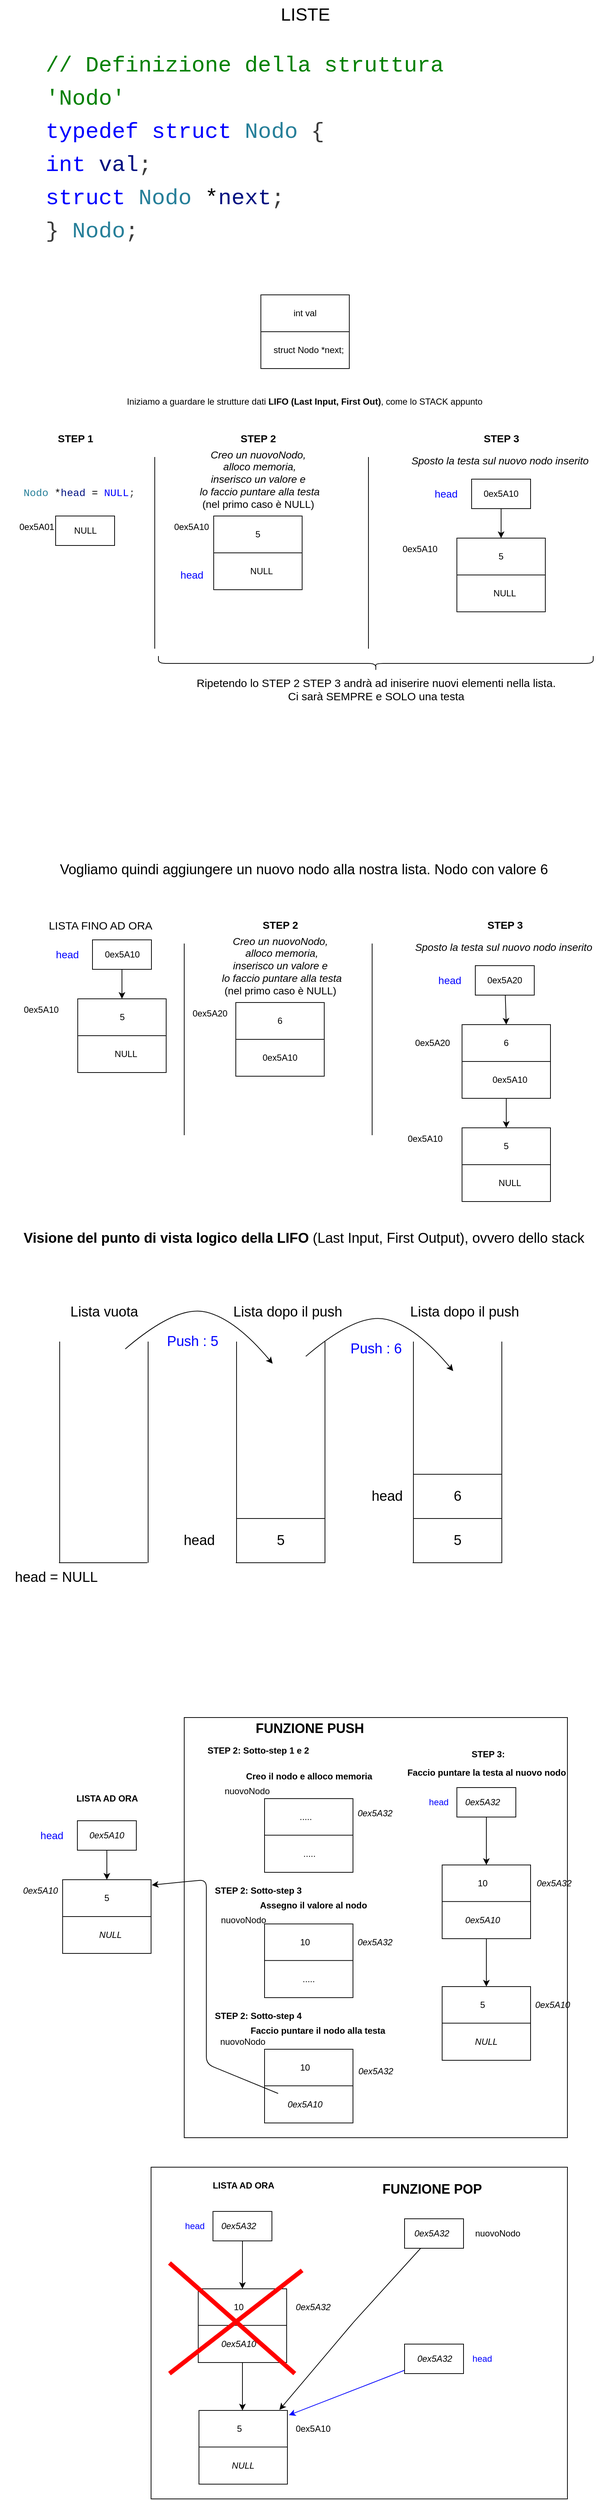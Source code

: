 <mxfile>
    <diagram id="H6C_79Aj0Z5IrLVtO1TP" name="Pagina-1">
        <mxGraphModel dx="1087" dy="769" grid="1" gridSize="10" guides="1" tooltips="1" connect="1" arrows="1" fold="1" page="1" pageScale="1" pageWidth="827" pageHeight="1169" math="0" shadow="0">
            <root>
                <mxCell id="0"/>
                <mxCell id="1" parent="0"/>
                <mxCell id="273" value="" style="rounded=0;whiteSpace=wrap;html=1;" vertex="1" parent="1">
                    <mxGeometry x="205" y="2980" width="565" height="450" as="geometry"/>
                </mxCell>
                <mxCell id="237" value="" style="rounded=0;whiteSpace=wrap;html=1;" vertex="1" parent="1">
                    <mxGeometry x="250" y="2370" width="520" height="570" as="geometry"/>
                </mxCell>
                <mxCell id="198" value="" style="group" vertex="1" connectable="0" parent="1">
                    <mxGeometry x="359" y="2480" width="120" height="100" as="geometry"/>
                </mxCell>
                <mxCell id="191" value="" style="rounded=0;whiteSpace=wrap;html=1;" vertex="1" parent="198">
                    <mxGeometry width="120" height="100" as="geometry"/>
                </mxCell>
                <mxCell id="192" value="" style="endArrow=none;html=1;exitX=0;exitY=0.5;exitDx=0;exitDy=0;entryX=1;entryY=0.5;entryDx=0;entryDy=0;" edge="1" parent="198">
                    <mxGeometry width="50" height="50" relative="1" as="geometry">
                        <mxPoint y="49.6" as="sourcePoint"/>
                        <mxPoint x="120" y="49.6" as="targetPoint"/>
                    </mxGeometry>
                </mxCell>
                <mxCell id="164" style="edgeStyle=none;html=1;entryX=0.5;entryY=0;entryDx=0;entryDy=0;" edge="1" parent="1" source="114" target="80">
                    <mxGeometry relative="1" as="geometry"/>
                </mxCell>
                <mxCell id="114" value="" style="rounded=0;whiteSpace=wrap;html=1;" parent="1" vertex="1">
                    <mxGeometry x="125.5" y="1315" width="80" height="40" as="geometry"/>
                </mxCell>
                <mxCell id="2" value="LISTE" style="text;html=1;align=center;verticalAlign=middle;resizable=0;points=[];autosize=1;strokeColor=none;fillColor=none;fontSize=24;" parent="1" vertex="1">
                    <mxGeometry x="369" y="40" width="90" height="40" as="geometry"/>
                </mxCell>
                <mxCell id="3" value="&lt;meta charset=&quot;utf-8&quot;&gt;&lt;div style=&quot;color: rgb(59, 59, 59); background-color: rgb(255, 255, 255); font-family: Menlo, Monaco, &amp;quot;Courier New&amp;quot;, monospace; font-weight: normal; font-size: 30px; line-height: 45px;&quot;&gt;&lt;div&gt;&lt;span style=&quot;color: #008000;&quot;&gt;// Definizione della struttura 'Nodo'&lt;/span&gt;&lt;/div&gt;&lt;div&gt;&lt;span style=&quot;color: #0000ff;&quot;&gt;typedef&lt;/span&gt;&lt;span style=&quot;color: #3b3b3b;&quot;&gt; &lt;/span&gt;&lt;span style=&quot;color: #0000ff;&quot;&gt;struct&lt;/span&gt;&lt;span style=&quot;color: #3b3b3b;&quot;&gt; &lt;/span&gt;&lt;span style=&quot;color: #267f99;&quot;&gt;Nodo&lt;/span&gt;&lt;span style=&quot;color: #3b3b3b;&quot;&gt; {&lt;/span&gt;&lt;/div&gt;&lt;div&gt;&lt;span style=&quot;color: #3b3b3b;&quot;&gt;    &lt;/span&gt;&lt;span style=&quot;color: #0000ff;&quot;&gt;int&lt;/span&gt;&lt;span style=&quot;color: #3b3b3b;&quot;&gt; &lt;/span&gt;&lt;span style=&quot;color: #001080;&quot;&gt;val&lt;/span&gt;&lt;span style=&quot;color: #3b3b3b;&quot;&gt;;&lt;/span&gt;&lt;/div&gt;&lt;div&gt;&lt;span style=&quot;color: #3b3b3b;&quot;&gt;    &lt;/span&gt;&lt;span style=&quot;color: #0000ff;&quot;&gt;struct&lt;/span&gt;&lt;span style=&quot;color: #3b3b3b;&quot;&gt; &lt;/span&gt;&lt;span style=&quot;color: #267f99;&quot;&gt;Nodo&lt;/span&gt;&lt;span style=&quot;color: #3b3b3b;&quot;&gt; &lt;/span&gt;&lt;span style=&quot;color: #000000;&quot;&gt;*&lt;/span&gt;&lt;span style=&quot;color: #001080;&quot;&gt;next&lt;/span&gt;&lt;span style=&quot;color: #3b3b3b;&quot;&gt;;&lt;/span&gt;&lt;/div&gt;&lt;div&gt;&lt;span style=&quot;color: #3b3b3b;&quot;&gt;} &lt;/span&gt;&lt;span style=&quot;color: #267f99;&quot;&gt;Nodo&lt;/span&gt;&lt;span style=&quot;color: #3b3b3b;&quot;&gt;;&lt;/span&gt;&lt;/div&gt;&lt;/div&gt;" style="text;whiteSpace=wrap;html=1;" parent="1" vertex="1">
                    <mxGeometry x="60" y="100" width="560" height="290" as="geometry"/>
                </mxCell>
                <mxCell id="6" value="" style="group" parent="1" vertex="1" connectable="0">
                    <mxGeometry x="354" y="440" width="130" height="100" as="geometry"/>
                </mxCell>
                <mxCell id="4" value="" style="rounded=0;whiteSpace=wrap;html=1;" parent="6" vertex="1">
                    <mxGeometry width="120" height="100" as="geometry"/>
                </mxCell>
                <mxCell id="5" value="" style="endArrow=none;html=1;exitX=0;exitY=0.5;exitDx=0;exitDy=0;entryX=1;entryY=0.5;entryDx=0;entryDy=0;" parent="6" source="4" target="4" edge="1">
                    <mxGeometry width="50" height="50" relative="1" as="geometry">
                        <mxPoint x="36" y="70" as="sourcePoint"/>
                        <mxPoint x="86" y="20" as="targetPoint"/>
                    </mxGeometry>
                </mxCell>
                <mxCell id="7" value="int val" style="text;html=1;strokeColor=none;fillColor=none;align=center;verticalAlign=middle;whiteSpace=wrap;rounded=0;" parent="6" vertex="1">
                    <mxGeometry x="30" y="10" width="60" height="30" as="geometry"/>
                </mxCell>
                <mxCell id="8" value="struct Nodo *next;" style="text;html=1;strokeColor=none;fillColor=none;align=center;verticalAlign=middle;whiteSpace=wrap;rounded=0;" parent="6" vertex="1">
                    <mxGeometry x="15" y="60" width="100" height="30" as="geometry"/>
                </mxCell>
                <mxCell id="9" value="Iniziamo a guardare le strutture dati &lt;b&gt;LIFO (Last Input, First Out)&lt;/b&gt;, come lo STACK appunto" style="text;html=1;strokeColor=none;fillColor=none;align=center;verticalAlign=middle;whiteSpace=wrap;rounded=0;" parent="1" vertex="1">
                    <mxGeometry x="137" y="570" width="553.25" height="30" as="geometry"/>
                </mxCell>
                <mxCell id="10" value="NULL" style="rounded=0;whiteSpace=wrap;html=1;" parent="1" vertex="1">
                    <mxGeometry x="75.5" y="740" width="80" height="40" as="geometry"/>
                </mxCell>
                <mxCell id="11" value="&lt;meta charset=&quot;utf-8&quot; style=&quot;font-size: 14px;&quot;&gt;&lt;div style=&quot;color: rgb(59, 59, 59); background-color: rgb(255, 255, 255); font-family: Menlo, Monaco, &amp;quot;Courier New&amp;quot;, monospace; font-weight: normal; font-size: 14px; line-height: 45px;&quot;&gt;&lt;div style=&quot;font-size: 14px;&quot;&gt;&lt;span style=&quot;color: rgb(38, 127, 153); font-size: 14px;&quot;&gt;Nodo&lt;/span&gt;&lt;span style=&quot;color: rgb(59, 59, 59); font-size: 14px;&quot;&gt; &lt;/span&gt;&lt;span style=&quot;color: rgb(0, 0, 0); font-size: 14px;&quot;&gt;*&lt;/span&gt;&lt;span style=&quot;color: rgb(0, 16, 128); font-size: 14px;&quot;&gt;head&lt;/span&gt;&lt;span style=&quot;color: rgb(59, 59, 59); font-size: 14px;&quot;&gt; &lt;/span&gt;&lt;span style=&quot;color: rgb(0, 0, 0); font-size: 14px;&quot;&gt;=&lt;/span&gt;&lt;span style=&quot;color: rgb(59, 59, 59); font-size: 14px;&quot;&gt; &lt;/span&gt;&lt;span style=&quot;color: rgb(0, 0, 255); font-size: 14px;&quot;&gt;NULL&lt;/span&gt;&lt;span style=&quot;color: rgb(59, 59, 59); font-size: 14px;&quot;&gt;;&lt;/span&gt;&lt;/div&gt;&lt;/div&gt;" style="text;whiteSpace=wrap;html=1;fontSize=14;" parent="1" vertex="1">
                    <mxGeometry x="30" y="680" width="171" height="40" as="geometry"/>
                </mxCell>
                <mxCell id="13" value="" style="group" parent="1" vertex="1" connectable="0">
                    <mxGeometry x="290" y="740" width="130" height="100" as="geometry"/>
                </mxCell>
                <mxCell id="14" value="" style="rounded=0;whiteSpace=wrap;html=1;" parent="13" vertex="1">
                    <mxGeometry width="120" height="100" as="geometry"/>
                </mxCell>
                <mxCell id="15" value="" style="endArrow=none;html=1;exitX=0;exitY=0.5;exitDx=0;exitDy=0;entryX=1;entryY=0.5;entryDx=0;entryDy=0;" parent="13" source="14" target="14" edge="1">
                    <mxGeometry width="50" height="50" relative="1" as="geometry">
                        <mxPoint x="36" y="70" as="sourcePoint"/>
                        <mxPoint x="86" y="20" as="targetPoint"/>
                    </mxGeometry>
                </mxCell>
                <mxCell id="16" value="5" style="text;html=1;strokeColor=none;fillColor=none;align=center;verticalAlign=middle;whiteSpace=wrap;rounded=0;" parent="13" vertex="1">
                    <mxGeometry x="30" y="10" width="60" height="30" as="geometry"/>
                </mxCell>
                <mxCell id="18" value="NULL" style="text;html=1;strokeColor=none;fillColor=none;align=center;verticalAlign=middle;whiteSpace=wrap;rounded=0;" parent="13" vertex="1">
                    <mxGeometry x="15" y="60" width="100" height="30" as="geometry"/>
                </mxCell>
                <mxCell id="20" value="0ex5A01" style="text;html=1;strokeColor=none;fillColor=none;align=center;verticalAlign=middle;whiteSpace=wrap;rounded=0;" parent="1" vertex="1">
                    <mxGeometry y="740" width="100" height="30" as="geometry"/>
                </mxCell>
                <mxCell id="21" value="&lt;i&gt;Creo un nuovoNodo,&lt;br&gt;&amp;nbsp;alloco memoria, &lt;br&gt;inserisco un valore e&lt;br&gt;&amp;nbsp;lo faccio puntare alla testa &lt;/i&gt;&lt;br&gt;(nel primo caso è NULL)" style="text;html=1;align=center;verticalAlign=middle;resizable=0;points=[];autosize=1;strokeColor=none;fillColor=none;fontSize=14;" parent="1" vertex="1">
                    <mxGeometry x="255" y="640" width="190" height="100" as="geometry"/>
                </mxCell>
                <mxCell id="22" value="head" style="text;html=1;align=center;verticalAlign=middle;resizable=0;points=[];autosize=1;strokeColor=none;fillColor=none;fontSize=14;fontColor=#0000FF;" parent="1" vertex="1">
                    <mxGeometry x="235" y="805" width="50" height="30" as="geometry"/>
                </mxCell>
                <mxCell id="24" value="" style="endArrow=none;html=1;fontSize=14;" parent="1" edge="1">
                    <mxGeometry width="50" height="50" relative="1" as="geometry">
                        <mxPoint x="210" y="920" as="sourcePoint"/>
                        <mxPoint x="210" y="660" as="targetPoint"/>
                    </mxGeometry>
                </mxCell>
                <mxCell id="25" value="" style="endArrow=none;html=1;fontSize=14;" parent="1" edge="1">
                    <mxGeometry width="50" height="50" relative="1" as="geometry">
                        <mxPoint x="500" y="920" as="sourcePoint"/>
                        <mxPoint x="500" y="660" as="targetPoint"/>
                    </mxGeometry>
                </mxCell>
                <mxCell id="42" value="" style="group" parent="1" vertex="1" connectable="0">
                    <mxGeometry x="620" y="770" width="130" height="100" as="geometry"/>
                </mxCell>
                <mxCell id="43" value="" style="rounded=0;whiteSpace=wrap;html=1;" parent="42" vertex="1">
                    <mxGeometry width="120" height="100" as="geometry"/>
                </mxCell>
                <mxCell id="44" value="" style="endArrow=none;html=1;exitX=0;exitY=0.5;exitDx=0;exitDy=0;entryX=1;entryY=0.5;entryDx=0;entryDy=0;" parent="42" source="43" target="43" edge="1">
                    <mxGeometry width="50" height="50" relative="1" as="geometry">
                        <mxPoint x="36" y="70" as="sourcePoint"/>
                        <mxPoint x="86" y="20" as="targetPoint"/>
                    </mxGeometry>
                </mxCell>
                <mxCell id="45" value="5" style="text;html=1;strokeColor=none;fillColor=none;align=center;verticalAlign=middle;whiteSpace=wrap;rounded=0;" parent="42" vertex="1">
                    <mxGeometry x="30" y="10" width="60" height="30" as="geometry"/>
                </mxCell>
                <mxCell id="46" value="NULL" style="text;html=1;strokeColor=none;fillColor=none;align=center;verticalAlign=middle;whiteSpace=wrap;rounded=0;" parent="42" vertex="1">
                    <mxGeometry x="15" y="60" width="100" height="30" as="geometry"/>
                </mxCell>
                <mxCell id="50" value="&lt;i&gt;Sposto la testa sul nuovo nodo inserito&amp;nbsp;&lt;/i&gt;" style="text;html=1;align=center;verticalAlign=middle;resizable=0;points=[];autosize=1;strokeColor=none;fillColor=none;fontSize=14;" parent="1" vertex="1">
                    <mxGeometry x="545" y="650" width="270" height="30" as="geometry"/>
                </mxCell>
                <mxCell id="57" value="" style="edgeStyle=none;html=1;fontSize=14;" parent="1" source="51" edge="1">
                    <mxGeometry relative="1" as="geometry">
                        <mxPoint x="680" y="770" as="targetPoint"/>
                    </mxGeometry>
                </mxCell>
                <mxCell id="51" value="" style="rounded=0;whiteSpace=wrap;html=1;" parent="1" vertex="1">
                    <mxGeometry x="640" y="690" width="80" height="40" as="geometry"/>
                </mxCell>
                <mxCell id="53" value="&lt;font color=&quot;#0000ff&quot;&gt;head&lt;/font&gt;" style="text;html=1;align=center;verticalAlign=middle;resizable=0;points=[];autosize=1;strokeColor=none;fillColor=none;fontSize=14;" parent="1" vertex="1">
                    <mxGeometry x="580" y="695" width="50" height="30" as="geometry"/>
                </mxCell>
                <mxCell id="54" value="0ex5A10" style="text;html=1;strokeColor=none;fillColor=none;align=center;verticalAlign=middle;whiteSpace=wrap;rounded=0;" parent="1" vertex="1">
                    <mxGeometry x="210" y="740" width="100" height="30" as="geometry"/>
                </mxCell>
                <mxCell id="55" value="0ex5A10" style="text;html=1;strokeColor=none;fillColor=none;align=center;verticalAlign=middle;whiteSpace=wrap;rounded=0;" parent="1" vertex="1">
                    <mxGeometry x="520" y="770" width="100" height="30" as="geometry"/>
                </mxCell>
                <mxCell id="56" value="0ex5A10" style="text;html=1;strokeColor=none;fillColor=none;align=center;verticalAlign=middle;whiteSpace=wrap;rounded=0;" parent="1" vertex="1">
                    <mxGeometry x="630" y="695" width="100" height="30" as="geometry"/>
                </mxCell>
                <mxCell id="58" value="STEP 1" style="text;html=1;align=center;verticalAlign=middle;resizable=0;points=[];autosize=1;strokeColor=none;fillColor=none;fontSize=14;fontStyle=1" parent="1" vertex="1">
                    <mxGeometry x="67" y="620" width="70" height="30" as="geometry"/>
                </mxCell>
                <mxCell id="59" value="STEP 2" style="text;html=1;align=center;verticalAlign=middle;resizable=0;points=[];autosize=1;strokeColor=none;fillColor=none;fontSize=14;fontStyle=1" parent="1" vertex="1">
                    <mxGeometry x="315" y="620" width="70" height="30" as="geometry"/>
                </mxCell>
                <mxCell id="60" value="STEP 3" style="text;html=1;align=center;verticalAlign=middle;resizable=0;points=[];autosize=1;strokeColor=none;fillColor=none;fontSize=14;fontStyle=1" parent="1" vertex="1">
                    <mxGeometry x="645" y="620" width="70" height="30" as="geometry"/>
                </mxCell>
                <mxCell id="66" value="" style="shape=curlyBracket;whiteSpace=wrap;html=1;rounded=1;labelPosition=left;verticalLabelPosition=middle;align=right;verticalAlign=middle;rotation=-90;" parent="1" vertex="1">
                    <mxGeometry x="500" y="645" width="20" height="590" as="geometry"/>
                </mxCell>
                <mxCell id="67" value="Ripetendo lo STEP 2 STEP 3 andrà ad iniserire nuovi elementi nella lista.&lt;br style=&quot;font-size: 15px;&quot;&gt;Ci sarà SEMPRE e SOLO una testa" style="text;html=1;align=center;verticalAlign=middle;resizable=0;points=[];autosize=1;strokeColor=none;fillColor=none;fontSize=15;" parent="1" vertex="1">
                    <mxGeometry x="255" y="950" width="510" height="50" as="geometry"/>
                </mxCell>
                <mxCell id="74" value="Vogliamo quindi aggiungere un nuovo nodo alla nostra lista. Nodo con valore 6" style="text;html=1;align=center;verticalAlign=middle;resizable=0;points=[];autosize=1;strokeColor=none;fillColor=none;fontSize=19;" parent="1" vertex="1">
                    <mxGeometry x="67" y="1200" width="690" height="40" as="geometry"/>
                </mxCell>
                <mxCell id="79" value="" style="group" parent="1" vertex="1" connectable="0">
                    <mxGeometry x="140" y="1395" width="130" height="100" as="geometry"/>
                </mxCell>
                <mxCell id="80" value="" style="rounded=0;whiteSpace=wrap;html=1;" parent="79" vertex="1">
                    <mxGeometry x="-34.5" width="120" height="100" as="geometry"/>
                </mxCell>
                <mxCell id="81" value="" style="endArrow=none;html=1;exitX=0;exitY=0.5;exitDx=0;exitDy=0;entryX=1;entryY=0.5;entryDx=0;entryDy=0;" parent="79" source="80" target="80" edge="1">
                    <mxGeometry width="50" height="50" relative="1" as="geometry">
                        <mxPoint x="1.5" y="70" as="sourcePoint"/>
                        <mxPoint x="51.5" y="20" as="targetPoint"/>
                    </mxGeometry>
                </mxCell>
                <mxCell id="82" value="5" style="text;html=1;strokeColor=none;fillColor=none;align=center;verticalAlign=middle;whiteSpace=wrap;rounded=0;" parent="79" vertex="1">
                    <mxGeometry x="-4.5" y="10" width="60" height="30" as="geometry"/>
                </mxCell>
                <mxCell id="83" value="NULL" style="text;html=1;strokeColor=none;fillColor=none;align=center;verticalAlign=middle;whiteSpace=wrap;rounded=0;" parent="79" vertex="1">
                    <mxGeometry x="-19.5" y="60" width="100" height="30" as="geometry"/>
                </mxCell>
                <mxCell id="84" value="&lt;font color=&quot;#0000ff&quot;&gt;head&lt;/font&gt;" style="text;html=1;align=center;verticalAlign=middle;resizable=0;points=[];autosize=1;strokeColor=none;fillColor=none;fontSize=14;" parent="1" vertex="1">
                    <mxGeometry x="65.5" y="1320" width="50" height="30" as="geometry"/>
                </mxCell>
                <mxCell id="85" value="0ex5A10" style="text;html=1;strokeColor=none;fillColor=none;align=center;verticalAlign=middle;whiteSpace=wrap;rounded=0;" parent="1" vertex="1">
                    <mxGeometry x="5.5" y="1395" width="100" height="30" as="geometry"/>
                </mxCell>
                <mxCell id="86" value="0ex5A10" style="text;html=1;strokeColor=none;fillColor=none;align=center;verticalAlign=middle;whiteSpace=wrap;rounded=0;" parent="1" vertex="1">
                    <mxGeometry x="115.5" y="1320" width="100" height="30" as="geometry"/>
                </mxCell>
                <mxCell id="87" value="LISTA FINO AD ORA" style="text;html=1;align=center;verticalAlign=middle;resizable=0;points=[];autosize=1;strokeColor=none;fillColor=none;fontSize=15;" parent="1" vertex="1">
                    <mxGeometry x="55.5" y="1280" width="160" height="30" as="geometry"/>
                </mxCell>
                <mxCell id="89" value="" style="group" parent="1" vertex="1" connectable="0">
                    <mxGeometry x="320" y="1400" width="130" height="100" as="geometry"/>
                </mxCell>
                <mxCell id="90" value="" style="rounded=0;whiteSpace=wrap;html=1;" parent="89" vertex="1">
                    <mxGeometry width="120" height="100" as="geometry"/>
                </mxCell>
                <mxCell id="91" value="" style="endArrow=none;html=1;exitX=0;exitY=0.5;exitDx=0;exitDy=0;entryX=1;entryY=0.5;entryDx=0;entryDy=0;" parent="89" source="90" target="90" edge="1">
                    <mxGeometry width="50" height="50" relative="1" as="geometry">
                        <mxPoint x="36" y="70" as="sourcePoint"/>
                        <mxPoint x="86" y="20" as="targetPoint"/>
                    </mxGeometry>
                </mxCell>
                <mxCell id="92" value="6" style="text;html=1;strokeColor=none;fillColor=none;align=center;verticalAlign=middle;whiteSpace=wrap;rounded=0;" parent="89" vertex="1">
                    <mxGeometry x="30" y="10" width="60" height="30" as="geometry"/>
                </mxCell>
                <mxCell id="165" value="0ex5A10" style="text;html=1;strokeColor=none;fillColor=none;align=center;verticalAlign=middle;whiteSpace=wrap;rounded=0;" vertex="1" parent="89">
                    <mxGeometry x="10" y="60" width="100" height="30" as="geometry"/>
                </mxCell>
                <mxCell id="94" value="&lt;i&gt;Creo un&amp;nbsp;nuovoNodo,&lt;br&gt;&amp;nbsp;alloco memoria, &lt;br&gt;inserisco un valore e&lt;br&gt;&amp;nbsp;lo faccio puntare alla testa &lt;/i&gt;&lt;br&gt;(nel primo caso è NULL)" style="text;html=1;align=center;verticalAlign=middle;resizable=0;points=[];autosize=1;strokeColor=none;fillColor=none;fontSize=14;" parent="1" vertex="1">
                    <mxGeometry x="285" y="1300" width="190" height="100" as="geometry"/>
                </mxCell>
                <mxCell id="96" value="" style="endArrow=none;html=1;fontSize=14;" parent="1" edge="1">
                    <mxGeometry width="50" height="50" relative="1" as="geometry">
                        <mxPoint x="505" y="1580" as="sourcePoint"/>
                        <mxPoint x="505" y="1320" as="targetPoint"/>
                    </mxGeometry>
                </mxCell>
                <mxCell id="97" value="" style="group" parent="1" vertex="1" connectable="0">
                    <mxGeometry x="627" y="1570" width="130" height="100" as="geometry"/>
                </mxCell>
                <mxCell id="98" value="" style="rounded=0;whiteSpace=wrap;html=1;" parent="97" vertex="1">
                    <mxGeometry width="120" height="100" as="geometry"/>
                </mxCell>
                <mxCell id="99" value="" style="endArrow=none;html=1;exitX=0;exitY=0.5;exitDx=0;exitDy=0;entryX=1;entryY=0.5;entryDx=0;entryDy=0;" parent="97" source="98" target="98" edge="1">
                    <mxGeometry width="50" height="50" relative="1" as="geometry">
                        <mxPoint x="36" y="70" as="sourcePoint"/>
                        <mxPoint x="86" y="20" as="targetPoint"/>
                    </mxGeometry>
                </mxCell>
                <mxCell id="100" value="5" style="text;html=1;strokeColor=none;fillColor=none;align=center;verticalAlign=middle;whiteSpace=wrap;rounded=0;" parent="97" vertex="1">
                    <mxGeometry x="30" y="10" width="60" height="30" as="geometry"/>
                </mxCell>
                <mxCell id="101" value="NULL" style="text;html=1;strokeColor=none;fillColor=none;align=center;verticalAlign=middle;whiteSpace=wrap;rounded=0;" parent="97" vertex="1">
                    <mxGeometry x="15" y="60" width="100" height="30" as="geometry"/>
                </mxCell>
                <mxCell id="102" value="&lt;i&gt;Sposto la testa sul nuovo nodo inserito&amp;nbsp;&lt;/i&gt;" style="text;html=1;align=center;verticalAlign=middle;resizable=0;points=[];autosize=1;strokeColor=none;fillColor=none;fontSize=14;" parent="1" vertex="1">
                    <mxGeometry x="550" y="1310" width="270" height="30" as="geometry"/>
                </mxCell>
                <mxCell id="123" style="edgeStyle=none;html=1;entryX=0.5;entryY=0;entryDx=0;entryDy=0;fontSize=19;" parent="1" source="104" target="116" edge="1">
                    <mxGeometry relative="1" as="geometry"/>
                </mxCell>
                <mxCell id="104" value="" style="rounded=0;whiteSpace=wrap;html=1;" parent="1" vertex="1">
                    <mxGeometry x="645" y="1350" width="80" height="40" as="geometry"/>
                </mxCell>
                <mxCell id="105" value="&lt;font color=&quot;#0000ff&quot;&gt;head&lt;/font&gt;" style="text;html=1;align=center;verticalAlign=middle;resizable=0;points=[];autosize=1;strokeColor=none;fillColor=none;fontSize=14;" parent="1" vertex="1">
                    <mxGeometry x="585" y="1355" width="50" height="30" as="geometry"/>
                </mxCell>
                <mxCell id="106" value="0ex5A10" style="text;html=1;strokeColor=none;fillColor=none;align=center;verticalAlign=middle;whiteSpace=wrap;rounded=0;" parent="1" vertex="1">
                    <mxGeometry x="527" y="1570" width="100" height="30" as="geometry"/>
                </mxCell>
                <mxCell id="107" value="0ex5A20" style="text;html=1;strokeColor=none;fillColor=none;align=center;verticalAlign=middle;whiteSpace=wrap;rounded=0;" parent="1" vertex="1">
                    <mxGeometry x="635" y="1355" width="100" height="30" as="geometry"/>
                </mxCell>
                <mxCell id="108" value="STEP 2" style="text;html=1;align=center;verticalAlign=middle;resizable=0;points=[];autosize=1;strokeColor=none;fillColor=none;fontSize=14;fontStyle=1" parent="1" vertex="1">
                    <mxGeometry x="345" y="1280" width="70" height="30" as="geometry"/>
                </mxCell>
                <mxCell id="109" value="STEP 3" style="text;html=1;align=center;verticalAlign=middle;resizable=0;points=[];autosize=1;strokeColor=none;fillColor=none;fontSize=14;fontStyle=1" parent="1" vertex="1">
                    <mxGeometry x="650" y="1280" width="70" height="30" as="geometry"/>
                </mxCell>
                <mxCell id="110" value="" style="endArrow=none;html=1;fontSize=14;" parent="1" edge="1">
                    <mxGeometry width="50" height="50" relative="1" as="geometry">
                        <mxPoint x="250" y="1580" as="sourcePoint"/>
                        <mxPoint x="250" y="1320" as="targetPoint"/>
                    </mxGeometry>
                </mxCell>
                <mxCell id="112" value="0ex5A20" style="text;html=1;strokeColor=none;fillColor=none;align=center;verticalAlign=middle;whiteSpace=wrap;rounded=0;" parent="1" vertex="1">
                    <mxGeometry x="235" y="1400" width="100" height="30" as="geometry"/>
                </mxCell>
                <mxCell id="115" value="" style="group" parent="1" vertex="1" connectable="0">
                    <mxGeometry x="627" y="1430" width="130" height="100" as="geometry"/>
                </mxCell>
                <mxCell id="116" value="" style="rounded=0;whiteSpace=wrap;html=1;" parent="115" vertex="1">
                    <mxGeometry width="120" height="100" as="geometry"/>
                </mxCell>
                <mxCell id="117" value="" style="endArrow=none;html=1;exitX=0;exitY=0.5;exitDx=0;exitDy=0;entryX=1;entryY=0.5;entryDx=0;entryDy=0;" parent="115" source="116" target="116" edge="1">
                    <mxGeometry width="50" height="50" relative="1" as="geometry">
                        <mxPoint x="36" y="70" as="sourcePoint"/>
                        <mxPoint x="86" y="20" as="targetPoint"/>
                    </mxGeometry>
                </mxCell>
                <mxCell id="118" value="6" style="text;html=1;strokeColor=none;fillColor=none;align=center;verticalAlign=middle;whiteSpace=wrap;rounded=0;" parent="115" vertex="1">
                    <mxGeometry x="30" y="10" width="60" height="30" as="geometry"/>
                </mxCell>
                <mxCell id="119" value="0ex5A10" style="text;html=1;strokeColor=none;fillColor=none;align=center;verticalAlign=middle;whiteSpace=wrap;rounded=0;" parent="115" vertex="1">
                    <mxGeometry x="15" y="60" width="100" height="30" as="geometry"/>
                </mxCell>
                <mxCell id="120" value="0ex5A20" style="text;html=1;strokeColor=none;fillColor=none;align=center;verticalAlign=middle;whiteSpace=wrap;rounded=0;" parent="1" vertex="1">
                    <mxGeometry x="537" y="1440" width="100" height="30" as="geometry"/>
                </mxCell>
                <mxCell id="122" style="edgeStyle=none;html=1;entryX=0.5;entryY=0;entryDx=0;entryDy=0;fontSize=19;" parent="1" source="116" target="98" edge="1">
                    <mxGeometry relative="1" as="geometry"/>
                </mxCell>
                <mxCell id="124" value="&lt;b&gt;Visione del punto di vista logico della LIFO&lt;/b&gt; (Last Input, First Output), ovvero dello stack" style="text;html=1;align=center;verticalAlign=middle;resizable=0;points=[];autosize=1;strokeColor=none;fillColor=none;fontSize=19;" parent="1" vertex="1">
                    <mxGeometry x="22" y="1700" width="780" height="40" as="geometry"/>
                </mxCell>
                <mxCell id="131" value="" style="group" parent="1" vertex="1" connectable="0">
                    <mxGeometry x="80" y="1860" width="121" height="300" as="geometry"/>
                </mxCell>
                <mxCell id="128" value="" style="endArrow=none;html=1;fontSize=19;" parent="131" edge="1">
                    <mxGeometry width="50" height="50" relative="1" as="geometry">
                        <mxPoint x="1" y="300" as="sourcePoint"/>
                        <mxPoint x="1" as="targetPoint"/>
                    </mxGeometry>
                </mxCell>
                <mxCell id="129" value="" style="endArrow=none;html=1;fontSize=19;" parent="131" edge="1">
                    <mxGeometry width="50" height="50" relative="1" as="geometry">
                        <mxPoint x="121" y="300" as="sourcePoint"/>
                        <mxPoint x="121" as="targetPoint"/>
                    </mxGeometry>
                </mxCell>
                <mxCell id="130" value="" style="endArrow=none;html=1;fontSize=19;" parent="131" edge="1">
                    <mxGeometry width="50" height="50" relative="1" as="geometry">
                        <mxPoint y="300" as="sourcePoint"/>
                        <mxPoint x="120" y="300" as="targetPoint"/>
                    </mxGeometry>
                </mxCell>
                <mxCell id="132" value="Lista vuota" style="text;html=1;align=center;verticalAlign=middle;resizable=0;points=[];autosize=1;strokeColor=none;fillColor=none;fontSize=19;" parent="1" vertex="1">
                    <mxGeometry x="81" y="1800" width="120" height="40" as="geometry"/>
                </mxCell>
                <mxCell id="133" value="head = NULL" style="text;html=1;align=center;verticalAlign=middle;resizable=0;points=[];autosize=1;strokeColor=none;fillColor=none;fontSize=19;" parent="1" vertex="1">
                    <mxGeometry x="5.5" y="2160" width="140" height="40" as="geometry"/>
                </mxCell>
                <mxCell id="134" value="" style="group" parent="1" vertex="1" connectable="0">
                    <mxGeometry x="320" y="1860" width="121" height="330" as="geometry"/>
                </mxCell>
                <mxCell id="135" value="" style="endArrow=none;html=1;fontSize=19;" parent="134" edge="1">
                    <mxGeometry width="50" height="50" relative="1" as="geometry">
                        <mxPoint x="1" y="300" as="sourcePoint"/>
                        <mxPoint x="1" as="targetPoint"/>
                    </mxGeometry>
                </mxCell>
                <mxCell id="136" value="" style="endArrow=none;html=1;fontSize=19;" parent="134" edge="1">
                    <mxGeometry width="50" height="50" relative="1" as="geometry">
                        <mxPoint x="121" y="300" as="sourcePoint"/>
                        <mxPoint x="121" as="targetPoint"/>
                    </mxGeometry>
                </mxCell>
                <mxCell id="137" value="" style="endArrow=none;html=1;fontSize=19;" parent="134" edge="1">
                    <mxGeometry width="50" height="50" relative="1" as="geometry">
                        <mxPoint y="300" as="sourcePoint"/>
                        <mxPoint x="120" y="300" as="targetPoint"/>
                    </mxGeometry>
                </mxCell>
                <mxCell id="140" value="5" style="rounded=0;whiteSpace=wrap;html=1;fontSize=19;" parent="134" vertex="1">
                    <mxGeometry x="1" y="240" width="120" height="60" as="geometry"/>
                </mxCell>
                <mxCell id="138" value="" style="curved=1;endArrow=classic;html=1;fontSize=19;" parent="1" edge="1">
                    <mxGeometry width="50" height="50" relative="1" as="geometry">
                        <mxPoint x="170" y="1870" as="sourcePoint"/>
                        <mxPoint x="370" y="1890" as="targetPoint"/>
                        <Array as="points">
                            <mxPoint x="240" y="1810"/>
                            <mxPoint x="320" y="1830"/>
                        </Array>
                    </mxGeometry>
                </mxCell>
                <mxCell id="139" value="Push : 5" style="text;html=1;align=center;verticalAlign=middle;resizable=0;points=[];autosize=1;strokeColor=none;fillColor=none;fontSize=19;fontColor=#0000FF;" parent="1" vertex="1">
                    <mxGeometry x="215.5" y="1840" width="90" height="40" as="geometry"/>
                </mxCell>
                <mxCell id="146" value="Lista dopo il push" style="text;html=1;align=center;verticalAlign=middle;resizable=0;points=[];autosize=1;strokeColor=none;fillColor=none;fontSize=19;" parent="1" vertex="1">
                    <mxGeometry x="305" y="1800" width="170" height="40" as="geometry"/>
                </mxCell>
                <mxCell id="148" value="" style="group" parent="1" vertex="1" connectable="0">
                    <mxGeometry x="560" y="1860" width="121" height="300" as="geometry"/>
                </mxCell>
                <mxCell id="149" value="" style="endArrow=none;html=1;fontSize=19;" parent="148" edge="1">
                    <mxGeometry width="50" height="50" relative="1" as="geometry">
                        <mxPoint x="1" y="300" as="sourcePoint"/>
                        <mxPoint x="1" as="targetPoint"/>
                    </mxGeometry>
                </mxCell>
                <mxCell id="150" value="" style="endArrow=none;html=1;fontSize=19;" parent="148" edge="1">
                    <mxGeometry width="50" height="50" relative="1" as="geometry">
                        <mxPoint x="121" y="300" as="sourcePoint"/>
                        <mxPoint x="121" as="targetPoint"/>
                    </mxGeometry>
                </mxCell>
                <mxCell id="151" value="" style="endArrow=none;html=1;fontSize=19;" parent="148" edge="1">
                    <mxGeometry width="50" height="50" relative="1" as="geometry">
                        <mxPoint y="300" as="sourcePoint"/>
                        <mxPoint x="120" y="300" as="targetPoint"/>
                    </mxGeometry>
                </mxCell>
                <mxCell id="152" value="5" style="rounded=0;whiteSpace=wrap;html=1;fontSize=19;" parent="148" vertex="1">
                    <mxGeometry x="1" y="240" width="120" height="60" as="geometry"/>
                </mxCell>
                <mxCell id="161" value="&lt;font color=&quot;#000000&quot;&gt;6&lt;/font&gt;" style="rounded=0;whiteSpace=wrap;html=1;fontSize=19;fontColor=#0000FF;" parent="148" vertex="1">
                    <mxGeometry x="1" y="180" width="120" height="60" as="geometry"/>
                </mxCell>
                <mxCell id="153" value="Lista dopo il push" style="text;html=1;align=center;verticalAlign=middle;resizable=0;points=[];autosize=1;strokeColor=none;fillColor=none;fontSize=19;" parent="1" vertex="1">
                    <mxGeometry x="545" y="1800" width="170" height="40" as="geometry"/>
                </mxCell>
                <mxCell id="154" value="" style="curved=1;endArrow=classic;html=1;fontSize=19;" parent="1" edge="1">
                    <mxGeometry width="50" height="50" relative="1" as="geometry">
                        <mxPoint x="415" y="1880" as="sourcePoint"/>
                        <mxPoint x="615" y="1900" as="targetPoint"/>
                        <Array as="points">
                            <mxPoint x="485" y="1820"/>
                            <mxPoint x="565" y="1840"/>
                        </Array>
                    </mxGeometry>
                </mxCell>
                <mxCell id="155" value="Push : 6" style="text;html=1;align=center;verticalAlign=middle;resizable=0;points=[];autosize=1;strokeColor=none;fillColor=none;fontSize=19;fontColor=#0000FF;" parent="1" vertex="1">
                    <mxGeometry x="465" y="1850" width="90" height="40" as="geometry"/>
                </mxCell>
                <mxCell id="162" value="head" style="text;html=1;align=center;verticalAlign=middle;resizable=0;points=[];autosize=1;strokeColor=none;fillColor=none;fontSize=19;" parent="1" vertex="1">
                    <mxGeometry x="235" y="2110" width="70" height="40" as="geometry"/>
                </mxCell>
                <mxCell id="163" value="head" style="text;html=1;align=center;verticalAlign=middle;resizable=0;points=[];autosize=1;strokeColor=none;fillColor=none;fontSize=19;" parent="1" vertex="1">
                    <mxGeometry x="490" y="2050" width="70" height="40" as="geometry"/>
                </mxCell>
                <mxCell id="173" value="&lt;b style=&quot;font-size: 18px;&quot;&gt;FUNZIONE PUSH&lt;/b&gt;" style="text;html=1;align=center;verticalAlign=middle;resizable=0;points=[];autosize=1;strokeColor=none;fillColor=none;fontSize=18;" vertex="1" parent="1">
                    <mxGeometry x="335" y="2365" width="170" height="40" as="geometry"/>
                </mxCell>
                <mxCell id="181" style="edgeStyle=none;html=1;entryX=0.5;entryY=0;entryDx=0;entryDy=0;" edge="1" parent="1" source="182" target="183">
                    <mxGeometry relative="1" as="geometry"/>
                </mxCell>
                <mxCell id="182" value="" style="rounded=0;whiteSpace=wrap;html=1;" vertex="1" parent="1">
                    <mxGeometry x="105" y="2510" width="80" height="40" as="geometry"/>
                </mxCell>
                <mxCell id="183" value="" style="rounded=0;whiteSpace=wrap;html=1;" vertex="1" parent="1">
                    <mxGeometry x="85" y="2590" width="120" height="100" as="geometry"/>
                </mxCell>
                <mxCell id="184" value="" style="endArrow=none;html=1;exitX=0;exitY=0.5;exitDx=0;exitDy=0;entryX=1;entryY=0.5;entryDx=0;entryDy=0;" edge="1" parent="1" source="183" target="183">
                    <mxGeometry width="50" height="50" relative="1" as="geometry">
                        <mxPoint x="-19" y="1265" as="sourcePoint"/>
                        <mxPoint x="31" y="1215" as="targetPoint"/>
                    </mxGeometry>
                </mxCell>
                <mxCell id="185" value="5" style="text;html=1;strokeColor=none;fillColor=none;align=center;verticalAlign=middle;whiteSpace=wrap;rounded=0;" vertex="1" parent="1">
                    <mxGeometry x="115" y="2600" width="60" height="30" as="geometry"/>
                </mxCell>
                <mxCell id="186" value="NULL" style="text;html=1;strokeColor=none;fillColor=none;align=center;verticalAlign=middle;whiteSpace=wrap;rounded=0;fontStyle=2" vertex="1" parent="1">
                    <mxGeometry x="100" y="2650" width="100" height="30" as="geometry"/>
                </mxCell>
                <mxCell id="187" value="&lt;font color=&quot;#0000ff&quot;&gt;head&lt;/font&gt;" style="text;html=1;align=center;verticalAlign=middle;resizable=0;points=[];autosize=1;strokeColor=none;fillColor=none;fontSize=14;" vertex="1" parent="1">
                    <mxGeometry x="45" y="2515" width="50" height="30" as="geometry"/>
                </mxCell>
                <mxCell id="188" value="0ex5A10" style="text;html=1;strokeColor=none;fillColor=none;align=center;verticalAlign=middle;whiteSpace=wrap;rounded=0;fontStyle=2" vertex="1" parent="1">
                    <mxGeometry x="5" y="2590" width="100" height="30" as="geometry"/>
                </mxCell>
                <mxCell id="189" value="0ex5A10" style="text;html=1;strokeColor=none;fillColor=none;align=center;verticalAlign=middle;whiteSpace=wrap;rounded=0;fontStyle=2" vertex="1" parent="1">
                    <mxGeometry x="95" y="2515" width="100" height="30" as="geometry"/>
                </mxCell>
                <mxCell id="190" value="LISTA AD ORA" style="text;html=1;align=center;verticalAlign=middle;resizable=0;points=[];autosize=1;strokeColor=none;fillColor=none;fontStyle=1" vertex="1" parent="1">
                    <mxGeometry x="90" y="2465" width="110" height="30" as="geometry"/>
                </mxCell>
                <mxCell id="195" value="Creo il nodo e alloco memoria" style="text;html=1;align=center;verticalAlign=middle;resizable=0;points=[];autosize=1;strokeColor=none;fillColor=none;fontStyle=1" vertex="1" parent="1">
                    <mxGeometry x="324" y="2435" width="190" height="30" as="geometry"/>
                </mxCell>
                <mxCell id="196" value="&lt;b&gt;STEP 2: Sotto-step 1 e 2&lt;/b&gt;" style="text;html=1;align=center;verticalAlign=middle;resizable=0;points=[];autosize=1;strokeColor=none;fillColor=none;" vertex="1" parent="1">
                    <mxGeometry x="270" y="2400" width="160" height="30" as="geometry"/>
                </mxCell>
                <mxCell id="197" value="&lt;b&gt;STEP 2: Sotto-step 3&lt;/b&gt;" style="text;html=1;align=center;verticalAlign=middle;resizable=0;points=[];autosize=1;strokeColor=none;fillColor=none;" vertex="1" parent="1">
                    <mxGeometry x="280" y="2590" width="140" height="30" as="geometry"/>
                </mxCell>
                <mxCell id="199" value="" style="group" vertex="1" connectable="0" parent="1">
                    <mxGeometry x="370" y="2490" width="100" height="80" as="geometry"/>
                </mxCell>
                <mxCell id="193" value="....." style="text;html=1;strokeColor=none;fillColor=none;align=center;verticalAlign=middle;whiteSpace=wrap;rounded=0;" vertex="1" parent="199">
                    <mxGeometry x="15" width="60" height="30" as="geometry"/>
                </mxCell>
                <mxCell id="194" value="....." style="text;html=1;strokeColor=none;fillColor=none;align=center;verticalAlign=middle;whiteSpace=wrap;rounded=0;" vertex="1" parent="199">
                    <mxGeometry y="50" width="100" height="30" as="geometry"/>
                </mxCell>
                <mxCell id="203" value="" style="group" vertex="1" connectable="0" parent="1">
                    <mxGeometry x="359" y="2650" width="120" height="100" as="geometry"/>
                </mxCell>
                <mxCell id="204" value="" style="rounded=0;whiteSpace=wrap;html=1;" vertex="1" parent="203">
                    <mxGeometry width="120" height="100" as="geometry"/>
                </mxCell>
                <mxCell id="205" value="" style="endArrow=none;html=1;exitX=0;exitY=0.5;exitDx=0;exitDy=0;entryX=1;entryY=0.5;entryDx=0;entryDy=0;" edge="1" parent="203">
                    <mxGeometry width="50" height="50" relative="1" as="geometry">
                        <mxPoint y="49.6" as="sourcePoint"/>
                        <mxPoint x="120" y="49.6" as="targetPoint"/>
                    </mxGeometry>
                </mxCell>
                <mxCell id="206" value="" style="group" vertex="1" connectable="0" parent="203">
                    <mxGeometry x="10" y="10" width="100" height="80" as="geometry"/>
                </mxCell>
                <mxCell id="207" value="10" style="text;html=1;strokeColor=none;fillColor=none;align=center;verticalAlign=middle;whiteSpace=wrap;rounded=0;" vertex="1" parent="206">
                    <mxGeometry x="15" width="60" height="30" as="geometry"/>
                </mxCell>
                <mxCell id="208" value="....." style="text;html=1;strokeColor=none;fillColor=none;align=center;verticalAlign=middle;whiteSpace=wrap;rounded=0;" vertex="1" parent="206">
                    <mxGeometry y="50" width="100" height="30" as="geometry"/>
                </mxCell>
                <mxCell id="209" value="&lt;b&gt;STEP 2: Sotto-step 4&lt;/b&gt;" style="text;html=1;align=center;verticalAlign=middle;resizable=0;points=[];autosize=1;strokeColor=none;fillColor=none;" vertex="1" parent="1">
                    <mxGeometry x="280" y="2760" width="140" height="30" as="geometry"/>
                </mxCell>
                <mxCell id="210" value="" style="group;fontStyle=0" vertex="1" connectable="0" parent="1">
                    <mxGeometry x="359" y="2820" width="120" height="100" as="geometry"/>
                </mxCell>
                <mxCell id="211" value="" style="rounded=0;whiteSpace=wrap;html=1;" vertex="1" parent="210">
                    <mxGeometry width="120" height="100" as="geometry"/>
                </mxCell>
                <mxCell id="212" value="" style="endArrow=none;html=1;exitX=0;exitY=0.5;exitDx=0;exitDy=0;entryX=1;entryY=0.5;entryDx=0;entryDy=0;" edge="1" parent="210">
                    <mxGeometry width="50" height="50" relative="1" as="geometry">
                        <mxPoint y="49.6" as="sourcePoint"/>
                        <mxPoint x="120" y="49.6" as="targetPoint"/>
                    </mxGeometry>
                </mxCell>
                <mxCell id="213" value="" style="group" vertex="1" connectable="0" parent="210">
                    <mxGeometry x="10" y="10" width="100" height="80" as="geometry"/>
                </mxCell>
                <mxCell id="214" value="10" style="text;html=1;strokeColor=none;fillColor=none;align=center;verticalAlign=middle;whiteSpace=wrap;rounded=0;" vertex="1" parent="213">
                    <mxGeometry x="15" width="60" height="30" as="geometry"/>
                </mxCell>
                <mxCell id="216" value="0ex5A10" style="text;html=1;strokeColor=none;fillColor=none;align=center;verticalAlign=middle;whiteSpace=wrap;rounded=0;fontStyle=2" vertex="1" parent="210">
                    <mxGeometry x="5" y="60" width="100" height="30" as="geometry"/>
                </mxCell>
                <mxCell id="217" style="edgeStyle=none;html=1;entryX=1.008;entryY=0.072;entryDx=0;entryDy=0;entryPerimeter=0;" edge="1" parent="1" source="216" target="183">
                    <mxGeometry relative="1" as="geometry">
                        <Array as="points">
                            <mxPoint x="280" y="2840"/>
                            <mxPoint x="280" y="2710"/>
                            <mxPoint x="280" y="2590"/>
                        </Array>
                    </mxGeometry>
                </mxCell>
                <mxCell id="218" value="" style="group;fontStyle=2" vertex="1" connectable="0" parent="1">
                    <mxGeometry x="600" y="2570" width="120" height="100" as="geometry"/>
                </mxCell>
                <mxCell id="219" value="" style="rounded=0;whiteSpace=wrap;html=1;" vertex="1" parent="218">
                    <mxGeometry width="120" height="100" as="geometry"/>
                </mxCell>
                <mxCell id="220" value="" style="endArrow=none;html=1;exitX=0;exitY=0.5;exitDx=0;exitDy=0;entryX=1;entryY=0.5;entryDx=0;entryDy=0;" edge="1" parent="218">
                    <mxGeometry width="50" height="50" relative="1" as="geometry">
                        <mxPoint y="49.6" as="sourcePoint"/>
                        <mxPoint x="120" y="49.6" as="targetPoint"/>
                    </mxGeometry>
                </mxCell>
                <mxCell id="221" value="" style="group" vertex="1" connectable="0" parent="218">
                    <mxGeometry x="10" y="10" width="100" height="80" as="geometry"/>
                </mxCell>
                <mxCell id="222" value="10" style="text;html=1;strokeColor=none;fillColor=none;align=center;verticalAlign=middle;whiteSpace=wrap;rounded=0;" vertex="1" parent="221">
                    <mxGeometry x="15" width="60" height="30" as="geometry"/>
                </mxCell>
                <mxCell id="223" value="0ex5A10" style="text;html=1;strokeColor=none;fillColor=none;align=center;verticalAlign=middle;whiteSpace=wrap;rounded=0;fontStyle=2" vertex="1" parent="218">
                    <mxGeometry x="5" y="60" width="100" height="30" as="geometry"/>
                </mxCell>
                <mxCell id="224" value="STEP 3:" style="text;html=1;align=center;verticalAlign=middle;resizable=0;points=[];autosize=1;strokeColor=none;fillColor=none;fontStyle=1" vertex="1" parent="1">
                    <mxGeometry x="627" y="2405" width="70" height="30" as="geometry"/>
                </mxCell>
                <mxCell id="225" value="" style="rounded=0;whiteSpace=wrap;html=1;" vertex="1" parent="1">
                    <mxGeometry x="600" y="2735" width="120" height="100" as="geometry"/>
                </mxCell>
                <mxCell id="226" value="5" style="text;html=1;strokeColor=none;fillColor=none;align=center;verticalAlign=middle;whiteSpace=wrap;rounded=0;" vertex="1" parent="1">
                    <mxGeometry x="625" y="2745" width="60" height="30" as="geometry"/>
                </mxCell>
                <mxCell id="227" value="NULL" style="text;html=1;strokeColor=none;fillColor=none;align=center;verticalAlign=middle;whiteSpace=wrap;rounded=0;fontStyle=2" vertex="1" parent="1">
                    <mxGeometry x="610" y="2795" width="100" height="30" as="geometry"/>
                </mxCell>
                <mxCell id="228" value="" style="endArrow=none;html=1;exitX=0;exitY=0.5;exitDx=0;exitDy=0;entryX=1;entryY=0.5;entryDx=0;entryDy=0;" edge="1" parent="1">
                    <mxGeometry width="50" height="50" relative="1" as="geometry">
                        <mxPoint x="600" y="2784.6" as="sourcePoint"/>
                        <mxPoint x="720" y="2784.6" as="targetPoint"/>
                    </mxGeometry>
                </mxCell>
                <mxCell id="229" style="edgeStyle=none;html=1;entryX=0.5;entryY=0;entryDx=0;entryDy=0;" edge="1" parent="1" source="219" target="225">
                    <mxGeometry relative="1" as="geometry"/>
                </mxCell>
                <mxCell id="232" style="edgeStyle=none;html=1;exitX=0.5;exitY=1;exitDx=0;exitDy=0;" edge="1" parent="1" source="230" target="219">
                    <mxGeometry relative="1" as="geometry"/>
                </mxCell>
                <mxCell id="230" value="" style="rounded=0;whiteSpace=wrap;html=1;" vertex="1" parent="1">
                    <mxGeometry x="620" y="2465" width="80" height="40" as="geometry"/>
                </mxCell>
                <mxCell id="233" value="0ex5A32" style="text;html=1;strokeColor=none;fillColor=none;align=center;verticalAlign=middle;whiteSpace=wrap;rounded=0;fontStyle=2" vertex="1" parent="1">
                    <mxGeometry x="459" y="2485" width="100" height="30" as="geometry"/>
                </mxCell>
                <mxCell id="234" value="0ex5A32" style="text;html=1;strokeColor=none;fillColor=none;align=center;verticalAlign=middle;whiteSpace=wrap;rounded=0;fontStyle=2" vertex="1" parent="1">
                    <mxGeometry x="459" y="2660" width="100" height="30" as="geometry"/>
                </mxCell>
                <mxCell id="235" value="0ex5A32" style="text;html=1;strokeColor=none;fillColor=none;align=center;verticalAlign=middle;whiteSpace=wrap;rounded=0;fontStyle=2" vertex="1" parent="1">
                    <mxGeometry x="460" y="2835" width="100" height="30" as="geometry"/>
                </mxCell>
                <mxCell id="236" value="0ex5A32" style="text;html=1;strokeColor=none;fillColor=none;align=center;verticalAlign=middle;whiteSpace=wrap;rounded=0;fontStyle=2" vertex="1" parent="1">
                    <mxGeometry x="605" y="2470" width="100" height="30" as="geometry"/>
                </mxCell>
                <mxCell id="238" value="0ex5A32" style="text;html=1;strokeColor=none;fillColor=none;align=center;verticalAlign=middle;whiteSpace=wrap;rounded=0;fontStyle=2" vertex="1" parent="1">
                    <mxGeometry x="702" y="2580" width="100" height="30" as="geometry"/>
                </mxCell>
                <mxCell id="239" value="0ex5A10" style="text;html=1;strokeColor=none;fillColor=none;align=center;verticalAlign=middle;whiteSpace=wrap;rounded=0;fontStyle=2" vertex="1" parent="1">
                    <mxGeometry x="700" y="2745" width="100" height="30" as="geometry"/>
                </mxCell>
                <mxCell id="243" value="" style="group" vertex="1" connectable="0" parent="1">
                    <mxGeometry x="269" y="3145" width="120" height="100" as="geometry"/>
                </mxCell>
                <mxCell id="244" value="" style="rounded=0;whiteSpace=wrap;html=1;" vertex="1" parent="243">
                    <mxGeometry width="120" height="100" as="geometry"/>
                </mxCell>
                <mxCell id="245" value="" style="endArrow=none;html=1;exitX=0;exitY=0.5;exitDx=0;exitDy=0;entryX=1;entryY=0.5;entryDx=0;entryDy=0;" edge="1" parent="243">
                    <mxGeometry width="50" height="50" relative="1" as="geometry">
                        <mxPoint y="49.6" as="sourcePoint"/>
                        <mxPoint x="120" y="49.6" as="targetPoint"/>
                    </mxGeometry>
                </mxCell>
                <mxCell id="246" value="" style="group" vertex="1" connectable="0" parent="243">
                    <mxGeometry x="10" y="10" width="100" height="80" as="geometry"/>
                </mxCell>
                <mxCell id="247" value="10" style="text;html=1;strokeColor=none;fillColor=none;align=center;verticalAlign=middle;whiteSpace=wrap;rounded=0;" vertex="1" parent="246">
                    <mxGeometry x="15" width="60" height="30" as="geometry"/>
                </mxCell>
                <mxCell id="248" value="0ex5A10" style="text;html=1;strokeColor=none;fillColor=none;align=center;verticalAlign=middle;whiteSpace=wrap;rounded=0;fontStyle=2" vertex="1" parent="243">
                    <mxGeometry x="5" y="60" width="100" height="30" as="geometry"/>
                </mxCell>
                <mxCell id="249" style="edgeStyle=none;html=1;entryX=0.5;entryY=0;entryDx=0;entryDy=0;" edge="1" parent="1" source="244">
                    <mxGeometry relative="1" as="geometry">
                        <mxPoint x="329" y="3310" as="targetPoint"/>
                    </mxGeometry>
                </mxCell>
                <mxCell id="250" style="edgeStyle=none;html=1;exitX=0.5;exitY=1;exitDx=0;exitDy=0;" edge="1" parent="1" source="251" target="244">
                    <mxGeometry relative="1" as="geometry"/>
                </mxCell>
                <mxCell id="251" value="" style="rounded=0;whiteSpace=wrap;html=1;" vertex="1" parent="1">
                    <mxGeometry x="289" y="3040" width="80" height="40" as="geometry"/>
                </mxCell>
                <mxCell id="252" value="0ex5A32" style="text;html=1;strokeColor=none;fillColor=none;align=center;verticalAlign=middle;whiteSpace=wrap;rounded=0;fontStyle=2" vertex="1" parent="1">
                    <mxGeometry x="274" y="3045" width="100" height="30" as="geometry"/>
                </mxCell>
                <mxCell id="253" value="0ex5A32" style="text;html=1;strokeColor=none;fillColor=none;align=center;verticalAlign=middle;whiteSpace=wrap;rounded=0;fontStyle=2" vertex="1" parent="1">
                    <mxGeometry x="375" y="3155" width="100" height="30" as="geometry"/>
                </mxCell>
                <mxCell id="254" value="0ex5A10" style="text;html=1;strokeColor=none;fillColor=none;align=center;verticalAlign=middle;whiteSpace=wrap;rounded=0;" vertex="1" parent="1">
                    <mxGeometry x="375" y="3320" width="100" height="30" as="geometry"/>
                </mxCell>
                <mxCell id="255" value="" style="rounded=0;whiteSpace=wrap;html=1;" vertex="1" parent="1">
                    <mxGeometry x="270" y="3310" width="120" height="100" as="geometry"/>
                </mxCell>
                <mxCell id="256" value="5" style="text;html=1;strokeColor=none;fillColor=none;align=center;verticalAlign=middle;whiteSpace=wrap;rounded=0;" vertex="1" parent="1">
                    <mxGeometry x="295" y="3320" width="60" height="30" as="geometry"/>
                </mxCell>
                <mxCell id="257" value="NULL" style="text;html=1;strokeColor=none;fillColor=none;align=center;verticalAlign=middle;whiteSpace=wrap;rounded=0;fontStyle=2" vertex="1" parent="1">
                    <mxGeometry x="280" y="3370" width="100" height="30" as="geometry"/>
                </mxCell>
                <mxCell id="258" value="LISTA AD ORA" style="text;html=1;align=center;verticalAlign=middle;resizable=0;points=[];autosize=1;strokeColor=none;fillColor=none;fontStyle=1" vertex="1" parent="1">
                    <mxGeometry x="275" y="2990" width="110" height="30" as="geometry"/>
                </mxCell>
                <mxCell id="259" value="&lt;b style=&quot;font-size: 18px;&quot;&gt;FUNZIONE POP&lt;/b&gt;" style="text;html=1;align=center;verticalAlign=middle;resizable=0;points=[];autosize=1;strokeColor=none;fillColor=none;fontSize=18;" vertex="1" parent="1">
                    <mxGeometry x="506" y="2990" width="160" height="40" as="geometry"/>
                </mxCell>
                <mxCell id="263" style="edgeStyle=none;html=1;entryX=0.91;entryY=-0.008;entryDx=0;entryDy=0;entryPerimeter=0;" edge="1" parent="1" source="260" target="255">
                    <mxGeometry relative="1" as="geometry">
                        <Array as="points">
                            <mxPoint x="480" y="3190"/>
                        </Array>
                    </mxGeometry>
                </mxCell>
                <mxCell id="260" value="" style="rounded=0;whiteSpace=wrap;html=1;" vertex="1" parent="1">
                    <mxGeometry x="549" y="3050" width="80" height="40" as="geometry"/>
                </mxCell>
                <mxCell id="262" value="0ex5A32" style="text;html=1;strokeColor=none;fillColor=none;align=center;verticalAlign=middle;whiteSpace=wrap;rounded=0;fontStyle=2" vertex="1" parent="1">
                    <mxGeometry x="536" y="3055" width="100" height="30" as="geometry"/>
                </mxCell>
                <mxCell id="264" value="" style="endArrow=none;html=1;strokeWidth=6;strokeColor=#FF0000;" edge="1" parent="1">
                    <mxGeometry width="50" height="50" relative="1" as="geometry">
                        <mxPoint x="230" y="3110" as="sourcePoint"/>
                        <mxPoint x="400" y="3260" as="targetPoint"/>
                    </mxGeometry>
                </mxCell>
                <mxCell id="265" value="" style="endArrow=none;html=1;strokeWidth=6;strokeColor=#FF0000;" edge="1" parent="1">
                    <mxGeometry width="50" height="50" relative="1" as="geometry">
                        <mxPoint x="230" y="3260" as="sourcePoint"/>
                        <mxPoint x="410" y="3120" as="targetPoint"/>
                    </mxGeometry>
                </mxCell>
                <mxCell id="269" style="edgeStyle=none;html=1;entryX=1.017;entryY=0.064;entryDx=0;entryDy=0;entryPerimeter=0;strokeColor=#0000FF;strokeWidth=1;" edge="1" parent="1" source="266" target="255">
                    <mxGeometry relative="1" as="geometry">
                        <Array as="points"/>
                    </mxGeometry>
                </mxCell>
                <mxCell id="266" value="" style="rounded=0;whiteSpace=wrap;html=1;" vertex="1" parent="1">
                    <mxGeometry x="549" y="3220" width="80" height="40" as="geometry"/>
                </mxCell>
                <mxCell id="268" value="0ex5A32" style="text;html=1;strokeColor=none;fillColor=none;align=center;verticalAlign=middle;whiteSpace=wrap;rounded=0;fontStyle=2" vertex="1" parent="1">
                    <mxGeometry x="540" y="3225" width="100" height="30" as="geometry"/>
                </mxCell>
                <mxCell id="270" value="" style="endArrow=none;html=1;exitX=0;exitY=0.5;exitDx=0;exitDy=0;entryX=1;entryY=0.5;entryDx=0;entryDy=0;" edge="1" parent="1">
                    <mxGeometry width="50" height="50" relative="1" as="geometry">
                        <mxPoint x="270" y="3359.6" as="sourcePoint"/>
                        <mxPoint x="390" y="3359.6" as="targetPoint"/>
                    </mxGeometry>
                </mxCell>
                <mxCell id="271" value="&lt;font color=&quot;#0000ff&quot;&gt;head&lt;/font&gt;" style="text;html=1;align=center;verticalAlign=middle;resizable=0;points=[];autosize=1;strokeColor=none;fillColor=none;" vertex="1" parent="1">
                    <mxGeometry x="629" y="3225" width="50" height="30" as="geometry"/>
                </mxCell>
                <mxCell id="272" value="nuovoNodo" style="text;html=1;align=center;verticalAlign=middle;resizable=0;points=[];autosize=1;strokeColor=none;fillColor=none;" vertex="1" parent="1">
                    <mxGeometry x="635" y="3055" width="80" height="30" as="geometry"/>
                </mxCell>
                <mxCell id="274" value="nuovoNodo" style="text;html=1;align=center;verticalAlign=middle;resizable=0;points=[];autosize=1;strokeColor=none;fillColor=none;" vertex="1" parent="1">
                    <mxGeometry x="295" y="2455" width="80" height="30" as="geometry"/>
                </mxCell>
                <mxCell id="275" value="nuovoNodo" style="text;html=1;align=center;verticalAlign=middle;resizable=0;points=[];autosize=1;strokeColor=none;fillColor=none;" vertex="1" parent="1">
                    <mxGeometry x="290" y="2630" width="80" height="30" as="geometry"/>
                </mxCell>
                <mxCell id="276" value="nuovoNodo" style="text;html=1;align=center;verticalAlign=middle;resizable=0;points=[];autosize=1;strokeColor=none;fillColor=none;" vertex="1" parent="1">
                    <mxGeometry x="289" y="2795" width="80" height="30" as="geometry"/>
                </mxCell>
                <mxCell id="277" value="Assegno il valore al nodo" style="text;html=1;align=center;verticalAlign=middle;resizable=0;points=[];autosize=1;strokeColor=none;fillColor=none;fontStyle=1" vertex="1" parent="1">
                    <mxGeometry x="340" y="2610" width="170" height="30" as="geometry"/>
                </mxCell>
                <mxCell id="278" value="Faccio puntare il nodo alla testa" style="text;html=1;align=center;verticalAlign=middle;resizable=0;points=[];autosize=1;strokeColor=none;fillColor=none;fontStyle=1" vertex="1" parent="1">
                    <mxGeometry x="326" y="2780" width="210" height="30" as="geometry"/>
                </mxCell>
                <mxCell id="279" value="Faccio puntare la testa al nuovo nodo" style="text;html=1;align=center;verticalAlign=middle;resizable=0;points=[];autosize=1;strokeColor=none;fillColor=none;fontStyle=1" vertex="1" parent="1">
                    <mxGeometry x="540" y="2430" width="240" height="30" as="geometry"/>
                </mxCell>
                <mxCell id="280" value="&lt;font color=&quot;#0000ff&quot;&gt;head&lt;/font&gt;" style="text;html=1;align=center;verticalAlign=middle;resizable=0;points=[];autosize=1;strokeColor=none;fillColor=none;" vertex="1" parent="1">
                    <mxGeometry x="239" y="3045" width="50" height="30" as="geometry"/>
                </mxCell>
                <mxCell id="281" value="&lt;font color=&quot;#0000ff&quot;&gt;head&lt;/font&gt;" style="text;html=1;align=center;verticalAlign=middle;resizable=0;points=[];autosize=1;strokeColor=none;fillColor=none;" vertex="1" parent="1">
                    <mxGeometry x="570" y="2470" width="50" height="30" as="geometry"/>
                </mxCell>
            </root>
        </mxGraphModel>
    </diagram>
</mxfile>